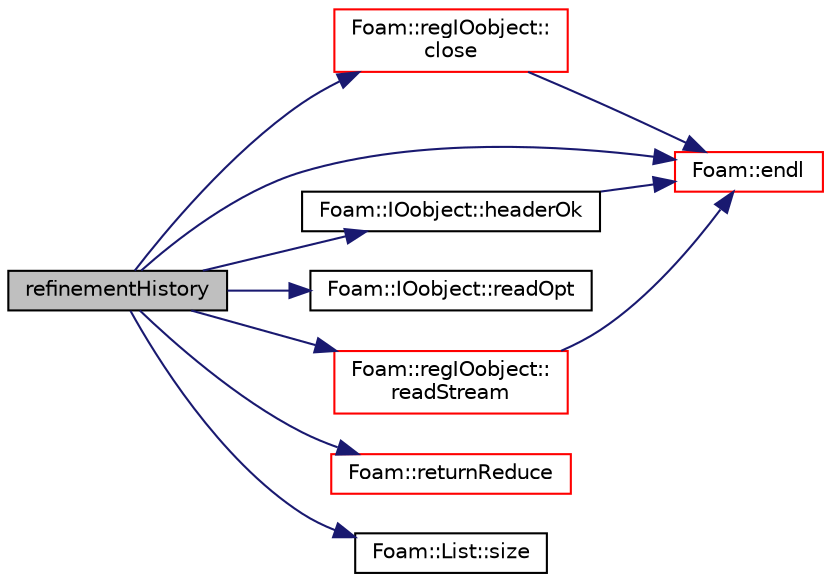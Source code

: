 digraph "refinementHistory"
{
  bgcolor="transparent";
  edge [fontname="Helvetica",fontsize="10",labelfontname="Helvetica",labelfontsize="10"];
  node [fontname="Helvetica",fontsize="10",shape=record];
  rankdir="LR";
  Node0 [label="refinementHistory",height=0.2,width=0.4,color="black", fillcolor="grey75", style="filled", fontcolor="black"];
  Node0 -> Node1 [color="midnightblue",fontsize="10",style="solid",fontname="Helvetica"];
  Node1 [label="Foam::regIOobject::\lclose",height=0.2,width=0.4,color="red",URL="$a27441.html#a5ae591df94fc66ccb85cbb6565368bca",tooltip="Close Istream. "];
  Node1 -> Node15 [color="midnightblue",fontsize="10",style="solid",fontname="Helvetica"];
  Node15 [label="Foam::endl",height=0.2,width=0.4,color="red",URL="$a21851.html#a2db8fe02a0d3909e9351bb4275b23ce4",tooltip="Add newline and flush stream. "];
  Node0 -> Node15 [color="midnightblue",fontsize="10",style="solid",fontname="Helvetica"];
  Node0 -> Node17 [color="midnightblue",fontsize="10",style="solid",fontname="Helvetica"];
  Node17 [label="Foam::IOobject::headerOk",height=0.2,width=0.4,color="black",URL="$a27249.html#a9d4879c850ce41d945ff77e788de3a23",tooltip="Read and check header info. "];
  Node17 -> Node15 [color="midnightblue",fontsize="10",style="solid",fontname="Helvetica"];
  Node0 -> Node18 [color="midnightblue",fontsize="10",style="solid",fontname="Helvetica"];
  Node18 [label="Foam::IOobject::readOpt",height=0.2,width=0.4,color="black",URL="$a27249.html#a81b608e0b8d8e2a8f1bc927cd6076c59"];
  Node0 -> Node19 [color="midnightblue",fontsize="10",style="solid",fontname="Helvetica"];
  Node19 [label="Foam::regIOobject::\lreadStream",height=0.2,width=0.4,color="red",URL="$a27441.html#a1cab0be4cd0a737bfcdd4e43a032d3fd",tooltip="Return Istream and check object type against that given. "];
  Node19 -> Node15 [color="midnightblue",fontsize="10",style="solid",fontname="Helvetica"];
  Node0 -> Node313 [color="midnightblue",fontsize="10",style="solid",fontname="Helvetica"];
  Node313 [label="Foam::returnReduce",height=0.2,width=0.4,color="red",URL="$a21851.html#a8d528a67d2a9c6fe4fb94bc86872624b"];
  Node0 -> Node120 [color="midnightblue",fontsize="10",style="solid",fontname="Helvetica"];
  Node120 [label="Foam::List::size",height=0.2,width=0.4,color="black",URL="$a26833.html#a8a5f6fa29bd4b500caf186f60245b384",tooltip="Override size to be inconsistent with allocated storage. "];
}

